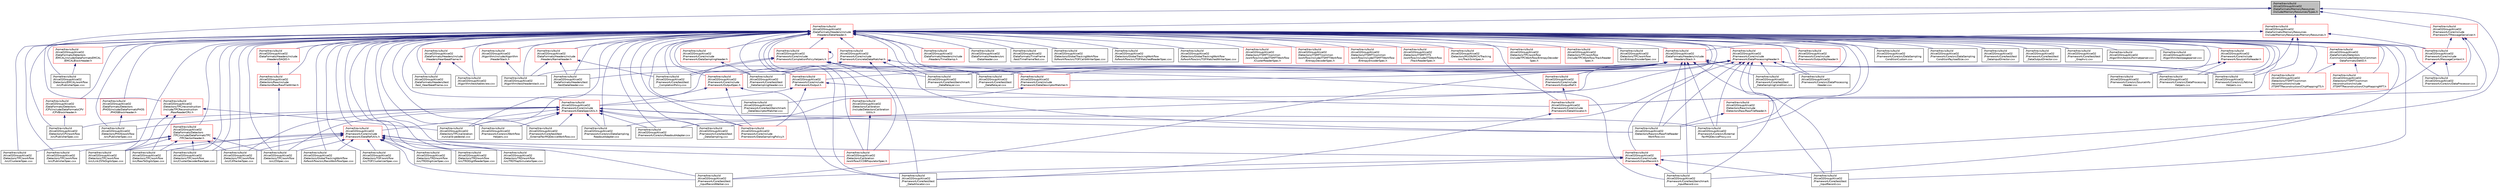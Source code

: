 digraph "/home/travis/build/AliceO2Group/AliceO2/DataFormats/MemoryResources/include/MemoryResources/Types.h"
{
 // INTERACTIVE_SVG=YES
  bgcolor="transparent";
  edge [fontname="Helvetica",fontsize="10",labelfontname="Helvetica",labelfontsize="10"];
  node [fontname="Helvetica",fontsize="10",shape=record];
  Node1 [label="/home/travis/build\l/AliceO2Group/AliceO2\l/DataFormats/MemoryResources\l/include/MemoryResources/Types.h",height=0.2,width=0.4,color="black", fillcolor="grey75", style="filled", fontcolor="black"];
  Node1 -> Node2 [dir="back",color="midnightblue",fontsize="10",style="solid",fontname="Helvetica"];
  Node2 [label="/home/travis/build\l/AliceO2Group/AliceO2\l/DataFormats/Headers/include\l/Headers/DataHeader.h",height=0.2,width=0.4,color="red",URL="$dc/dcd/DataHeader_8h.html"];
  Node2 -> Node3 [dir="back",color="midnightblue",fontsize="10",style="solid",fontname="Helvetica"];
  Node3 [label="/home/travis/build\l/AliceO2Group/AliceO2\l/Algorithm/include/Algorithm\l/HeaderStack.h",height=0.2,width=0.4,color="red",URL="$d5/d11/HeaderStack_8h.html",tooltip="Utilities for the O2 header stack. "];
  Node3 -> Node6 [dir="back",color="midnightblue",fontsize="10",style="solid",fontname="Helvetica"];
  Node6 [label="/home/travis/build\l/AliceO2Group/AliceO2\l/Algorithm/test/headerstack.cxx",height=0.2,width=0.4,color="black",URL="$d7/d68/headerstack_8cxx.html",tooltip="Unit test for O2 header stack utilities. "];
  Node2 -> Node6 [dir="back",color="midnightblue",fontsize="10",style="solid",fontname="Helvetica"];
  Node2 -> Node5 [dir="back",color="midnightblue",fontsize="10",style="solid",fontname="Helvetica"];
  Node5 [label="/home/travis/build\l/AliceO2Group/AliceO2\l/Algorithm/test/o2formatparser.cxx",height=0.2,width=0.4,color="black",URL="$da/d97/o2formatparser_8cxx.html",tooltip="Unit test for O2 format parser. "];
  Node2 -> Node8 [dir="back",color="midnightblue",fontsize="10",style="solid",fontname="Helvetica"];
  Node8 [label="/home/travis/build\l/AliceO2Group/AliceO2\l/Algorithm/test/pageparser.cxx",height=0.2,width=0.4,color="black",URL="$dc/d0a/pageparser_8cxx.html"];
  Node2 -> Node9 [dir="back",color="midnightblue",fontsize="10",style="solid",fontname="Helvetica"];
  Node9 [label="/home/travis/build\l/AliceO2Group/AliceO2\l/Algorithm/test/tableview.cxx",height=0.2,width=0.4,color="black",URL="$d4/d51/tableview_8cxx.html"];
  Node2 -> Node10 [dir="back",color="midnightblue",fontsize="10",style="solid",fontname="Helvetica"];
  Node10 [label="/home/travis/build\l/AliceO2Group/AliceO2\l/DataFormats/Detectors\l/Common/include/DetectorsCommon\lDataFormats/DetID.h",height=0.2,width=0.4,color="red",URL="$d6/d31/DetID_8h.html"];
  Node10 -> Node352 [dir="back",color="midnightblue",fontsize="10",style="solid",fontname="Helvetica"];
  Node352 [label="/home/travis/build\l/AliceO2Group/AliceO2\l/Detectors/ITSMFT/common\l/reconstruction/include\l/ITSMFTReconstruction/ChipMappingITS.h",height=0.2,width=0.4,color="red",URL="$d3/d57/ChipMappingITS_8h.html"];
  Node10 -> Node366 [dir="back",color="midnightblue",fontsize="10",style="solid",fontname="Helvetica"];
  Node366 [label="/home/travis/build\l/AliceO2Group/AliceO2\l/Detectors/ITSMFT/common\l/reconstruction/include\l/ITSMFTReconstruction/ChipMappingMFT.h",height=0.2,width=0.4,color="red",URL="$d0/d6b/ChipMappingMFT_8h.html"];
  Node2 -> Node384 [dir="back",color="midnightblue",fontsize="10",style="solid",fontname="Helvetica"];
  Node384 [label="/home/travis/build\l/AliceO2Group/AliceO2\l/DataFormats/Detectors\l/CPV/include/DataFormatsCPV\l/CPVBlockHeader.h",height=0.2,width=0.4,color="red",URL="$d5/d58/CPVBlockHeader_8h.html"];
  Node384 -> Node388 [dir="back",color="midnightblue",fontsize="10",style="solid",fontname="Helvetica"];
  Node388 [label="/home/travis/build\l/AliceO2Group/AliceO2\l/Detectors/CPV/workflow\l/src/PublisherSpec.cxx",height=0.2,width=0.4,color="black",URL="$df/d2e/CPV_2workflow_2src_2PublisherSpec_8cxx.html"];
  Node2 -> Node390 [dir="back",color="midnightblue",fontsize="10",style="solid",fontname="Helvetica"];
  Node390 [label="/home/travis/build\l/AliceO2Group/AliceO2\l/DataFormats/Detectors\l/EMCAL/include/DataFormatsEMCAL\l/EMCALBlockHeader.h",height=0.2,width=0.4,color="red",URL="$da/d0f/EMCALBlockHeader_8h.html"];
  Node390 -> Node395 [dir="back",color="midnightblue",fontsize="10",style="solid",fontname="Helvetica"];
  Node395 [label="/home/travis/build\l/AliceO2Group/AliceO2\l/Detectors/EMCAL/workflow\l/src/PublisherSpec.cxx",height=0.2,width=0.4,color="black",URL="$d4/d71/EMCAL_2workflow_2src_2PublisherSpec_8cxx.html"];
  Node2 -> Node398 [dir="back",color="midnightblue",fontsize="10",style="solid",fontname="Helvetica"];
  Node398 [label="/home/travis/build\l/AliceO2Group/AliceO2\l/DataFormats/Detectors\l/PHOS/include/DataFormatsPHOS\l/PHOSBlockHeader.h",height=0.2,width=0.4,color="red",URL="$d6/df6/PHOSBlockHeader_8h.html"];
  Node398 -> Node403 [dir="back",color="midnightblue",fontsize="10",style="solid",fontname="Helvetica"];
  Node403 [label="/home/travis/build\l/AliceO2Group/AliceO2\l/Detectors/PHOS/workflow\l/src/PublisherSpec.cxx",height=0.2,width=0.4,color="black",URL="$d1/d8d/PHOS_2workflow_2src_2PublisherSpec_8cxx.html"];
  Node2 -> Node405 [dir="back",color="midnightblue",fontsize="10",style="solid",fontname="Helvetica"];
  Node405 [label="/home/travis/build\l/AliceO2Group/AliceO2\l/DataFormats/Detectors\l/TPC/include/DataFormatsTPC\l/TPCSectorHeader.h",height=0.2,width=0.4,color="red",URL="$d3/d09/TPCSectorHeader_8h.html"];
  Node405 -> Node138 [dir="back",color="midnightblue",fontsize="10",style="solid",fontname="Helvetica"];
  Node138 [label="/home/travis/build\l/AliceO2Group/AliceO2\l/Detectors/TPC/workflow\l/src/CATrackerSpec.cxx",height=0.2,width=0.4,color="black",URL="$da/d78/CATrackerSpec_8cxx.html",tooltip="Processor spec for running TPC CA tracking. "];
  Node405 -> Node412 [dir="back",color="midnightblue",fontsize="10",style="solid",fontname="Helvetica"];
  Node412 [label="/home/travis/build\l/AliceO2Group/AliceO2\l/Detectors/TPC/workflow\l/src/ClusterDecoderRawSpec.cxx",height=0.2,width=0.4,color="black",URL="$d9/d7b/ClusterDecoderRawSpec_8cxx.html",tooltip="Processor spec for decoder of TPC raw cluster data. "];
  Node405 -> Node413 [dir="back",color="midnightblue",fontsize="10",style="solid",fontname="Helvetica"];
  Node413 [label="/home/travis/build\l/AliceO2Group/AliceO2\l/Detectors/TPC/workflow\l/src/ClustererSpec.cxx",height=0.2,width=0.4,color="black",URL="$d5/d17/TPC_2workflow_2src_2ClustererSpec_8cxx.html"];
  Node405 -> Node414 [dir="back",color="midnightblue",fontsize="10",style="solid",fontname="Helvetica"];
  Node414 [label="/home/travis/build\l/AliceO2Group/AliceO2\l/Detectors/TPC/workflow\l/src/LinkZSToDigitsSpec.cxx",height=0.2,width=0.4,color="black",URL="$dc/df5/LinkZSToDigitsSpec_8cxx.html"];
  Node405 -> Node415 [dir="back",color="midnightblue",fontsize="10",style="solid",fontname="Helvetica"];
  Node415 [label="/home/travis/build\l/AliceO2Group/AliceO2\l/Detectors/TPC/workflow\l/src/PublisherSpec.cxx",height=0.2,width=0.4,color="black",URL="$d4/dac/TPC_2workflow_2src_2PublisherSpec_8cxx.html"];
  Node405 -> Node416 [dir="back",color="midnightblue",fontsize="10",style="solid",fontname="Helvetica"];
  Node416 [label="/home/travis/build\l/AliceO2Group/AliceO2\l/Detectors/TPC/workflow\l/src/RawToDigitsSpec.cxx",height=0.2,width=0.4,color="black",URL="$d5/d78/RawToDigitsSpec_8cxx.html"];
  Node405 -> Node139 [dir="back",color="midnightblue",fontsize="10",style="solid",fontname="Helvetica"];
  Node139 [label="/home/travis/build\l/AliceO2Group/AliceO2\l/Detectors/TPC/workflow\l/src/ZSSpec.cxx",height=0.2,width=0.4,color="black",URL="$d2/dbc/ZSSpec_8cxx.html"];
  Node2 -> Node418 [dir="back",color="midnightblue",fontsize="10",style="solid",fontname="Helvetica"];
  Node418 [label="/home/travis/build\l/AliceO2Group/AliceO2\l/DataFormats/Headers/include\l/Headers/DAQID.h",height=0.2,width=0.4,color="red",URL="$d7/d34/DAQID_8h.html"];
  Node418 -> Node421 [dir="back",color="midnightblue",fontsize="10",style="solid",fontname="Helvetica"];
  Node421 [label="/home/travis/build\l/AliceO2Group/AliceO2\l/Detectors/Raw/include\l/DetectorsRaw/RawFileWriter.h",height=0.2,width=0.4,color="red",URL="$da/d08/RawFileWriter_8h.html",tooltip="Utility class to write detectors data to (multiple) raw data file(s) respecting CRU format..."];
  Node421 -> Node139 [dir="back",color="midnightblue",fontsize="10",style="solid",fontname="Helvetica"];
  Node2 -> Node507 [dir="back",color="midnightblue",fontsize="10",style="solid",fontname="Helvetica"];
  Node507 [label="/home/travis/build\l/AliceO2Group/AliceO2\l/DataFormats/Headers/include\l/Headers/HeartbeatFrame.h",height=0.2,width=0.4,color="red",URL="$d2/d09/HeartbeatFrame_8h.html"];
  Node507 -> Node9 [dir="back",color="midnightblue",fontsize="10",style="solid",fontname="Helvetica"];
  Node507 -> Node509 [dir="back",color="midnightblue",fontsize="10",style="solid",fontname="Helvetica"];
  Node509 [label="/home/travis/build\l/AliceO2Group/AliceO2\l/DataFormats/Headers/test\l/test_HeartbeatFrame.cxx",height=0.2,width=0.4,color="black",URL="$df/d57/test__HeartbeatFrame_8cxx.html"];
  Node2 -> Node530 [dir="back",color="midnightblue",fontsize="10",style="solid",fontname="Helvetica"];
  Node530 [label="/home/travis/build\l/AliceO2Group/AliceO2\l/DataFormats/Headers/include\l/Headers/NameHeader.h",height=0.2,width=0.4,color="red",URL="$d6/d2e/NameHeader_8h.html"];
  Node530 -> Node6 [dir="back",color="midnightblue",fontsize="10",style="solid",fontname="Helvetica"];
  Node530 -> Node532 [dir="back",color="midnightblue",fontsize="10",style="solid",fontname="Helvetica"];
  Node532 [label="/home/travis/build\l/AliceO2Group/AliceO2\l/DataFormats/Headers/test\l/testDataHeader.cxx",height=0.2,width=0.4,color="black",URL="$da/d5c/testDataHeader_8cxx.html"];
  Node530 -> Node533 [dir="back",color="midnightblue",fontsize="10",style="solid",fontname="Helvetica"];
  Node533 [label="/home/travis/build\l/AliceO2Group/AliceO2\l/Framework/Core/test/test\l_CompletionPolicy.cxx",height=0.2,width=0.4,color="black",URL="$d3/dcf/test__CompletionPolicy_8cxx.html"];
  Node2 -> Node536 [dir="back",color="midnightblue",fontsize="10",style="solid",fontname="Helvetica"];
  Node536 [label="/home/travis/build\l/AliceO2Group/AliceO2\l/DataFormats/Headers/include\l/Headers/Stack.h",height=0.2,width=0.4,color="red",URL="$d4/d00/Headers_2include_2Headers_2Stack_8h.html"];
  Node536 -> Node6 [dir="back",color="midnightblue",fontsize="10",style="solid",fontname="Helvetica"];
  Node536 -> Node532 [dir="back",color="midnightblue",fontsize="10",style="solid",fontname="Helvetica"];
  Node536 -> Node466 [dir="back",color="midnightblue",fontsize="10",style="solid",fontname="Helvetica"];
  Node466 [label="/home/travis/build\l/AliceO2Group/AliceO2\l/Detectors/Raw/src/RawFileReader\lWorkflow.cxx",height=0.2,width=0.4,color="black",URL="$d3/d87/RawFileReaderWorkflow_8cxx.html"];
  Node536 -> Node537 [dir="back",color="midnightblue",fontsize="10",style="solid",fontname="Helvetica"];
  Node537 [label="/home/travis/build\l/AliceO2Group/AliceO2\l/Framework/Core/include\l/Framework/DataDescriptorMatcher.h",height=0.2,width=0.4,color="red",URL="$d3/da3/DataDescriptorMatcher_8h.html"];
  Node537 -> Node955 [dir="back",color="midnightblue",fontsize="10",style="solid",fontname="Helvetica"];
  Node955 [label="/home/travis/build\l/AliceO2Group/AliceO2\l/Framework/Core/test/benchmark\l_DataDescriptorMatcher.cxx",height=0.2,width=0.4,color="black",URL="$d5/de4/benchmark__DataDescriptorMatcher_8cxx.html"];
  Node536 -> Node956 [dir="back",color="midnightblue",fontsize="10",style="solid",fontname="Helvetica"];
  Node956 [label="/home/travis/build\l/AliceO2Group/AliceO2\l/Framework/Core/include\l/Framework/Output.h",height=0.2,width=0.4,color="red",URL="$d3/ddf/Output_8h.html"];
  Node956 -> Node957 [dir="back",color="midnightblue",fontsize="10",style="solid",fontname="Helvetica"];
  Node957 [label="/home/travis/build\l/AliceO2Group/AliceO2\l/Framework/Core/include\l/Framework/DataAllocator.h",height=0.2,width=0.4,color="red",URL="$d1/d28/DataAllocator_8h.html"];
  Node957 -> Node765 [dir="back",color="midnightblue",fontsize="10",style="solid",fontname="Helvetica"];
  Node765 [label="/home/travis/build\l/AliceO2Group/AliceO2\l/Framework/Core/test/test\l_DataAllocator.cxx",height=0.2,width=0.4,color="black",URL="$d2/da2/test__DataAllocator_8cxx.html"];
  Node956 -> Node917 [dir="back",color="midnightblue",fontsize="10",style="solid",fontname="Helvetica"];
  Node917 [label="/home/travis/build\l/AliceO2Group/AliceO2\l/Framework/Core/include\l/Framework/DataSamplingPolicy.h",height=0.2,width=0.4,color="red",URL="$d2/d1b/DataSamplingPolicy_8h.html",tooltip="A declaration of O2 Data Sampling Policy. "];
  Node956 -> Node919 [dir="back",color="midnightblue",fontsize="10",style="solid",fontname="Helvetica"];
  Node919 [label="/home/travis/build\l/AliceO2Group/AliceO2\l/Framework/Core/include\l/Framework/DataSpecUtils.h",height=0.2,width=0.4,color="red",URL="$d6/d68/DataSpecUtils_8h.html"];
  Node919 -> Node388 [dir="back",color="midnightblue",fontsize="10",style="solid",fontname="Helvetica"];
  Node919 -> Node403 [dir="back",color="midnightblue",fontsize="10",style="solid",fontname="Helvetica"];
  Node919 -> Node466 [dir="back",color="midnightblue",fontsize="10",style="solid",fontname="Helvetica"];
  Node919 -> Node681 [dir="back",color="midnightblue",fontsize="10",style="solid",fontname="Helvetica"];
  Node681 [label="/home/travis/build\l/AliceO2Group/AliceO2\l/Detectors/TPC/calibration\l/run/calib-pedestal.cxx",height=0.2,width=0.4,color="black",URL="$dd/d58/calib-pedestal_8cxx.html"];
  Node919 -> Node138 [dir="back",color="midnightblue",fontsize="10",style="solid",fontname="Helvetica"];
  Node919 -> Node139 [dir="back",color="midnightblue",fontsize="10",style="solid",fontname="Helvetica"];
  Node919 -> Node920 [dir="back",color="midnightblue",fontsize="10",style="solid",fontname="Helvetica"];
  Node920 [label="/home/travis/build\l/AliceO2Group/AliceO2\l/Framework/Core/include\l/Framework/DataRefUtils.h",height=0.2,width=0.4,color="red",URL="$d5/db8/DataRefUtils_8h.html"];
  Node920 -> Node743 [dir="back",color="midnightblue",fontsize="10",style="solid",fontname="Helvetica"];
  Node743 [label="/home/travis/build\l/AliceO2Group/AliceO2\l/Detectors/Calibration\l/workflow/CCDBPopulatorSpec.h",height=0.2,width=0.4,color="red",URL="$df/df4/CCDBPopulatorSpec_8h.html"];
  Node920 -> Node64 [dir="back",color="midnightblue",fontsize="10",style="solid",fontname="Helvetica"];
  Node64 [label="/home/travis/build\l/AliceO2Group/AliceO2\l/Detectors/GlobalTrackingWorkflow\l/tofworkflow/src/RecoWorkflowSpec.cxx",height=0.2,width=0.4,color="black",URL="$d8/d84/RecoWorkflowSpec_8cxx.html"];
  Node920 -> Node110 [dir="back",color="midnightblue",fontsize="10",style="solid",fontname="Helvetica"];
  Node110 [label="/home/travis/build\l/AliceO2Group/AliceO2\l/Detectors/TOF/workflow\l/src/TOFClusterizerSpec.cxx",height=0.2,width=0.4,color="black",URL="$da/df1/TOFClusterizerSpec_8cxx.html"];
  Node920 -> Node138 [dir="back",color="midnightblue",fontsize="10",style="solid",fontname="Helvetica"];
  Node920 -> Node412 [dir="back",color="midnightblue",fontsize="10",style="solid",fontname="Helvetica"];
  Node920 -> Node414 [dir="back",color="midnightblue",fontsize="10",style="solid",fontname="Helvetica"];
  Node920 -> Node416 [dir="back",color="midnightblue",fontsize="10",style="solid",fontname="Helvetica"];
  Node920 -> Node139 [dir="back",color="midnightblue",fontsize="10",style="solid",fontname="Helvetica"];
  Node920 -> Node161 [dir="back",color="midnightblue",fontsize="10",style="solid",fontname="Helvetica"];
  Node161 [label="/home/travis/build\l/AliceO2Group/AliceO2\l/Detectors/TRD/workflow\l/src/TRDDigitizerSpec.cxx",height=0.2,width=0.4,color="black",URL="$d6/df2/TRDDigitizerSpec_8cxx.html"];
  Node920 -> Node229 [dir="back",color="midnightblue",fontsize="10",style="solid",fontname="Helvetica"];
  Node229 [label="/home/travis/build\l/AliceO2Group/AliceO2\l/Detectors/TRD/workflow\l/src/TRDDigitReaderSpec.cxx",height=0.2,width=0.4,color="black",URL="$d7/da6/TRDDigitReaderSpec_8cxx.html"];
  Node920 -> Node228 [dir="back",color="midnightblue",fontsize="10",style="solid",fontname="Helvetica"];
  Node228 [label="/home/travis/build\l/AliceO2Group/AliceO2\l/Detectors/TRD/workflow\l/src/TRDTrapSimulatorSpec.cxx",height=0.2,width=0.4,color="black",URL="$dd/de7/TRDTrapSimulatorSpec_8cxx.html"];
  Node920 -> Node922 [dir="back",color="midnightblue",fontsize="10",style="solid",fontname="Helvetica"];
  Node922 [label="/home/travis/build\l/AliceO2Group/AliceO2\l/Framework/Core/include\l/Framework/InputRecord.h",height=0.2,width=0.4,color="red",URL="$d6/d5c/InputRecord_8h.html"];
  Node922 -> Node559 [dir="back",color="midnightblue",fontsize="10",style="solid",fontname="Helvetica"];
  Node559 [label="/home/travis/build\l/AliceO2Group/AliceO2\l/Framework/Core/test/benchmark\l_InputRecord.cxx",height=0.2,width=0.4,color="black",URL="$df/d93/benchmark__InputRecord_8cxx.html"];
  Node922 -> Node765 [dir="back",color="midnightblue",fontsize="10",style="solid",fontname="Helvetica"];
  Node922 -> Node939 [dir="back",color="midnightblue",fontsize="10",style="solid",fontname="Helvetica"];
  Node939 [label="/home/travis/build\l/AliceO2Group/AliceO2\l/Framework/Core/test/test\l_InputRecord.cxx",height=0.2,width=0.4,color="black",URL="$df/dc1/test__InputRecord_8cxx.html"];
  Node922 -> Node867 [dir="back",color="midnightblue",fontsize="10",style="solid",fontname="Helvetica"];
  Node867 [label="/home/travis/build\l/AliceO2Group/AliceO2\l/Framework/Core/test/test\l_InputRecordWalker.cxx",height=0.2,width=0.4,color="black",URL="$dc/d05/test__InputRecordWalker_8cxx.html"];
  Node920 -> Node867 [dir="back",color="midnightblue",fontsize="10",style="solid",fontname="Helvetica"];
  Node919 -> Node917 [dir="back",color="midnightblue",fontsize="10",style="solid",fontname="Helvetica"];
  Node919 -> Node730 [dir="back",color="midnightblue",fontsize="10",style="solid",fontname="Helvetica"];
  Node730 [label="/home/travis/build\l/AliceO2Group/AliceO2\l/Framework/Core/src/DataSampling\lReadoutAdapter.cxx",height=0.2,width=0.4,color="black",URL="$dc/da2/DataSamplingReadoutAdapter_8cxx.html"];
  Node919 -> Node735 [dir="back",color="midnightblue",fontsize="10",style="solid",fontname="Helvetica"];
  Node735 [label="/home/travis/build\l/AliceO2Group/AliceO2\l/Framework/Core/src/External\lFairMQDeviceProxy.cxx",height=0.2,width=0.4,color="black",URL="$dc/df3/ExternalFairMQDeviceProxy_8cxx.html"];
  Node919 -> Node733 [dir="back",color="midnightblue",fontsize="10",style="solid",fontname="Helvetica"];
  Node733 [label="/home/travis/build\l/AliceO2Group/AliceO2\l/Framework/Core/src/ReadoutAdapter.cxx",height=0.2,width=0.4,color="black",URL="$da/df2/ReadoutAdapter_8cxx.html"];
  Node919 -> Node547 [dir="back",color="midnightblue",fontsize="10",style="solid",fontname="Helvetica"];
  Node547 [label="/home/travis/build\l/AliceO2Group/AliceO2\l/Framework/Core/src/Workflow\lHelpers.cxx",height=0.2,width=0.4,color="black",URL="$dc/da7/WorkflowHelpers_8cxx.html"];
  Node919 -> Node731 [dir="back",color="midnightblue",fontsize="10",style="solid",fontname="Helvetica"];
  Node731 [label="/home/travis/build\l/AliceO2Group/AliceO2\l/Framework/Core/test/test\l_DataSampling.cxx",height=0.2,width=0.4,color="black",URL="$d1/de8/test__DataSampling_8cxx.html"];
  Node919 -> Node737 [dir="back",color="midnightblue",fontsize="10",style="solid",fontname="Helvetica"];
  Node737 [label="/home/travis/build\l/AliceO2Group/AliceO2\l/Framework/Core/test/test\l_ExternalFairMQDeviceWorkflow.cxx",height=0.2,width=0.4,color="black",URL="$d4/d00/test__ExternalFairMQDeviceWorkflow_8cxx.html"];
  Node536 -> Node960 [dir="back",color="midnightblue",fontsize="10",style="solid",fontname="Helvetica"];
  Node960 [label="/home/travis/build\l/AliceO2Group/AliceO2\l/Framework/Core/include\l/Framework/OutputRef.h",height=0.2,width=0.4,color="red",URL="$d6/d5a/OutputRef_8h.html"];
  Node960 -> Node957 [dir="back",color="midnightblue",fontsize="10",style="solid",fontname="Helvetica"];
  Node536 -> Node965 [dir="back",color="midnightblue",fontsize="10",style="solid",fontname="Helvetica"];
  Node965 [label="/home/travis/build\l/AliceO2Group/AliceO2\l/Framework/Core/src/DataProcessing\lHelpers.cxx",height=0.2,width=0.4,color="black",URL="$da/d65/DataProcessingHelpers_8cxx.html"];
  Node536 -> Node735 [dir="back",color="midnightblue",fontsize="10",style="solid",fontname="Helvetica"];
  Node536 -> Node952 [dir="back",color="midnightblue",fontsize="10",style="solid",fontname="Helvetica"];
  Node952 [label="/home/travis/build\l/AliceO2Group/AliceO2\l/Framework/Core/src/Lifetime\lHelpers.cxx",height=0.2,width=0.4,color="black",URL="$d4/d7a/LifetimeHelpers_8cxx.html"];
  Node536 -> Node558 [dir="back",color="midnightblue",fontsize="10",style="solid",fontname="Helvetica"];
  Node558 [label="/home/travis/build\l/AliceO2Group/AliceO2\l/Framework/Core/test/benchmark\l_DataRelayer.cxx",height=0.2,width=0.4,color="black",URL="$d8/dd6/benchmark__DataRelayer_8cxx.html"];
  Node536 -> Node559 [dir="back",color="midnightblue",fontsize="10",style="solid",fontname="Helvetica"];
  Node536 -> Node533 [dir="back",color="midnightblue",fontsize="10",style="solid",fontname="Helvetica"];
  Node536 -> Node560 [dir="back",color="midnightblue",fontsize="10",style="solid",fontname="Helvetica"];
  Node560 [label="/home/travis/build\l/AliceO2Group/AliceO2\l/Framework/Core/test/test\l_DataRelayer.cxx",height=0.2,width=0.4,color="black",URL="$dc/d6d/test__DataRelayer_8cxx.html"];
  Node536 -> Node966 [dir="back",color="midnightblue",fontsize="10",style="solid",fontname="Helvetica"];
  Node966 [label="/home/travis/build\l/AliceO2Group/AliceO2\l/Framework/Core/test/test\l_DataSamplingCondition.cxx",height=0.2,width=0.4,color="black",URL="$dd/d70/test__DataSamplingCondition_8cxx.html"];
  Node536 -> Node967 [dir="back",color="midnightblue",fontsize="10",style="solid",fontname="Helvetica"];
  Node967 [label="/home/travis/build\l/AliceO2Group/AliceO2\l/Framework/Core/test/test\l_DataSamplingHeader.cxx",height=0.2,width=0.4,color="black",URL="$de/df7/test__DataSamplingHeader_8cxx.html"];
  Node536 -> Node939 [dir="back",color="midnightblue",fontsize="10",style="solid",fontname="Helvetica"];
  Node536 -> Node867 [dir="back",color="midnightblue",fontsize="10",style="solid",fontname="Helvetica"];
  Node2 -> Node986 [dir="back",color="midnightblue",fontsize="10",style="solid",fontname="Helvetica"];
  Node986 [label="/home/travis/build\l/AliceO2Group/AliceO2\l/DataFormats/Headers/include\l/Headers/TimeStamp.h",height=0.2,width=0.4,color="red",URL="$d6/d90/Headers_2include_2Headers_2TimeStamp_8h.html"];
  Node2 -> Node995 [dir="back",color="midnightblue",fontsize="10",style="solid",fontname="Helvetica"];
  Node995 [label="/home/travis/build\l/AliceO2Group/AliceO2\l/DataFormats/Headers/src\l/DataHeader.cxx",height=0.2,width=0.4,color="black",URL="$d8/dc0/DataHeader_8cxx.html"];
  Node2 -> Node509 [dir="back",color="midnightblue",fontsize="10",style="solid",fontname="Helvetica"];
  Node2 -> Node532 [dir="back",color="midnightblue",fontsize="10",style="solid",fontname="Helvetica"];
  Node2 -> Node991 [dir="back",color="midnightblue",fontsize="10",style="solid",fontname="Helvetica"];
  Node991 [label="/home/travis/build\l/AliceO2Group/AliceO2\l/DataFormats/TimeFrame\l/test/TimeFrameTest.cxx",height=0.2,width=0.4,color="black",URL="$df/d0a/TimeFrameTest_8cxx.html"];
  Node2 -> Node996 [dir="back",color="midnightblue",fontsize="10",style="solid",fontname="Helvetica"];
  Node996 [label="/home/travis/build\l/AliceO2Group/AliceO2\l/Detectors/Calibration\l/include/DetectorsCalibration\l/Utils.h",height=0.2,width=0.4,color="red",URL="$d3/de0/Detectors_2Calibration_2include_2DetectorsCalibration_2Utils_8h.html"];
  Node996 -> Node743 [dir="back",color="midnightblue",fontsize="10",style="solid",fontname="Helvetica"];
  Node2 -> Node743 [dir="back",color="midnightblue",fontsize="10",style="solid",fontname="Helvetica"];
  Node2 -> Node388 [dir="back",color="midnightblue",fontsize="10",style="solid",fontname="Helvetica"];
  Node2 -> Node395 [dir="back",color="midnightblue",fontsize="10",style="solid",fontname="Helvetica"];
  Node2 -> Node64 [dir="back",color="midnightblue",fontsize="10",style="solid",fontname="Helvetica"];
  Node2 -> Node104 [dir="back",color="midnightblue",fontsize="10",style="solid",fontname="Helvetica"];
  Node104 [label="/home/travis/build\l/AliceO2Group/AliceO2\l/Detectors/GlobalTrackingWorkflow\l/tofworkflow/src/TOFCalibWriterSpec.cxx",height=0.2,width=0.4,color="black",URL="$dc/d9f/TOFCalibWriterSpec_8cxx.html"];
  Node2 -> Node150 [dir="back",color="midnightblue",fontsize="10",style="solid",fontname="Helvetica"];
  Node150 [label="/home/travis/build\l/AliceO2Group/AliceO2\l/Detectors/GlobalTrackingWorkflow\l/tofworkflow/src/TOFMatchedReaderSpec.cxx",height=0.2,width=0.4,color="black",URL="$df/d18/TOFMatchedReaderSpec_8cxx.html"];
  Node2 -> Node105 [dir="back",color="midnightblue",fontsize="10",style="solid",fontname="Helvetica"];
  Node105 [label="/home/travis/build\l/AliceO2Group/AliceO2\l/Detectors/GlobalTrackingWorkflow\l/tofworkflow/src/TOFMatchedWriterSpec.cxx",height=0.2,width=0.4,color="black",URL="$d1/dd9/TOFMatchedWriterSpec_8cxx.html"];
  Node2 -> Node352 [dir="back",color="midnightblue",fontsize="10",style="solid",fontname="Helvetica"];
  Node2 -> Node366 [dir="back",color="midnightblue",fontsize="10",style="solid",fontname="Helvetica"];
  Node2 -> Node66 [dir="back",color="midnightblue",fontsize="10",style="solid",fontname="Helvetica"];
  Node66 [label="/home/travis/build\l/AliceO2Group/AliceO2\l/Detectors/ITSMFT/common\l/workflow/include/ITSMFTWorkflow\l/ClusterReaderSpec.h",height=0.2,width=0.4,color="red",URL="$de/dea/ITSMFT_2common_2workflow_2include_2ITSMFTWorkflow_2ClusterReaderSpec_8h.html"];
  Node2 -> Node607 [dir="back",color="midnightblue",fontsize="10",style="solid",fontname="Helvetica"];
  Node607 [label="/home/travis/build\l/AliceO2Group/AliceO2\l/Detectors/ITSMFT/common\l/workflow/include/ITSMFTWorkflow\l/EntropyDecoderSpec.h",height=0.2,width=0.4,color="red",URL="$df/dc2/ITSMFT_2common_2workflow_2include_2ITSMFTWorkflow_2EntropyDecoderSpec_8h.html"];
  Node2 -> Node608 [dir="back",color="midnightblue",fontsize="10",style="solid",fontname="Helvetica"];
  Node608 [label="/home/travis/build\l/AliceO2Group/AliceO2\l/Detectors/ITSMFT/common\l/workflow/include/ITSMFTWorkflow\l/EntropyEncoderSpec.h",height=0.2,width=0.4,color="red",URL="$d3/d7a/ITSMFT_2common_2workflow_2include_2ITSMFTWorkflow_2EntropyEncoderSpec_8h.html"];
  Node2 -> Node122 [dir="back",color="midnightblue",fontsize="10",style="solid",fontname="Helvetica"];
  Node122 [label="/home/travis/build\l/AliceO2Group/AliceO2\l/Detectors/ITSMFT/ITS\l/workflow/include/ITSWorkflow\l/TrackReaderSpec.h",height=0.2,width=0.4,color="red",URL="$d2/d8c/ITSMFT_2ITS_2workflow_2include_2ITSWorkflow_2TrackReaderSpec_8h.html"];
  Node2 -> Node629 [dir="back",color="midnightblue",fontsize="10",style="solid",fontname="Helvetica"];
  Node629 [label="/home/travis/build\l/AliceO2Group/AliceO2\l/Detectors/MUON/MCH/Tracking\l/src/TrackSinkSpec.h",height=0.2,width=0.4,color="red",URL="$db/db1/TrackSinkSpec_8h.html",tooltip="Definition of a data processor to print the tracks. "];
  Node2 -> Node403 [dir="back",color="midnightblue",fontsize="10",style="solid",fontname="Helvetica"];
  Node2 -> Node497 [dir="back",color="midnightblue",fontsize="10",style="solid",fontname="Helvetica"];
  Node497 [label="/home/travis/build\l/AliceO2Group/AliceO2\l/Detectors/Raw/include\l/DetectorsRaw/RawFileReader.h",height=0.2,width=0.4,color="red",URL="$de/da2/Raw_2include_2DetectorsRaw_2RawFileReader_8h.html"];
  Node497 -> Node466 [dir="back",color="midnightblue",fontsize="10",style="solid",fontname="Helvetica"];
  Node2 -> Node421 [dir="back",color="midnightblue",fontsize="10",style="solid",fontname="Helvetica"];
  Node2 -> Node466 [dir="back",color="midnightblue",fontsize="10",style="solid",fontname="Helvetica"];
  Node2 -> Node110 [dir="back",color="midnightblue",fontsize="10",style="solid",fontname="Helvetica"];
  Node2 -> Node681 [dir="back",color="midnightblue",fontsize="10",style="solid",fontname="Helvetica"];
  Node2 -> Node685 [dir="back",color="midnightblue",fontsize="10",style="solid",fontname="Helvetica"];
  Node685 [label="/home/travis/build\l/AliceO2Group/AliceO2\l/Detectors/TPC/workflow\l/include/TPCWorkflow/EntropyDecoder\lSpec.h",height=0.2,width=0.4,color="red",URL="$d8/dee/TPC_2workflow_2include_2TPCWorkflow_2EntropyDecoderSpec_8h.html"];
  Node2 -> Node140 [dir="back",color="midnightblue",fontsize="10",style="solid",fontname="Helvetica"];
  Node140 [label="/home/travis/build\l/AliceO2Group/AliceO2\l/Detectors/TPC/workflow\l/include/TPCWorkflow/TrackReader\lSpec.h",height=0.2,width=0.4,color="red",URL="$d5/daf/TPC_2workflow_2include_2TPCWorkflow_2TrackReaderSpec_8h.html"];
  Node2 -> Node138 [dir="back",color="midnightblue",fontsize="10",style="solid",fontname="Helvetica"];
  Node2 -> Node412 [dir="back",color="midnightblue",fontsize="10",style="solid",fontname="Helvetica"];
  Node2 -> Node413 [dir="back",color="midnightblue",fontsize="10",style="solid",fontname="Helvetica"];
  Node2 -> Node381 [dir="back",color="midnightblue",fontsize="10",style="solid",fontname="Helvetica"];
  Node381 [label="/home/travis/build\l/AliceO2Group/AliceO2\l/Detectors/TPC/workflow\l/src/EntropyEncoderSpec.cxx",height=0.2,width=0.4,color="black",URL="$db/dd4/TPC_2workflow_2src_2EntropyEncoderSpec_8cxx.html"];
  Node2 -> Node414 [dir="back",color="midnightblue",fontsize="10",style="solid",fontname="Helvetica"];
  Node2 -> Node415 [dir="back",color="midnightblue",fontsize="10",style="solid",fontname="Helvetica"];
  Node2 -> Node416 [dir="back",color="midnightblue",fontsize="10",style="solid",fontname="Helvetica"];
  Node2 -> Node139 [dir="back",color="midnightblue",fontsize="10",style="solid",fontname="Helvetica"];
  Node2 -> Node161 [dir="back",color="midnightblue",fontsize="10",style="solid",fontname="Helvetica"];
  Node2 -> Node229 [dir="back",color="midnightblue",fontsize="10",style="solid",fontname="Helvetica"];
  Node2 -> Node228 [dir="back",color="midnightblue",fontsize="10",style="solid",fontname="Helvetica"];
  Node2 -> Node998 [dir="back",color="midnightblue",fontsize="10",style="solid",fontname="Helvetica"];
  Node998 [label="/home/travis/build\l/AliceO2Group/AliceO2\l/Framework/Core/include\l/Framework/CompletionPolicyHelpers.h",height=0.2,width=0.4,color="red",URL="$d4/de5/CompletionPolicyHelpers_8h.html"];
  Node998 -> Node743 [dir="back",color="midnightblue",fontsize="10",style="solid",fontname="Helvetica"];
  Node998 -> Node681 [dir="back",color="midnightblue",fontsize="10",style="solid",fontname="Helvetica"];
  Node998 -> Node998 [dir="back",color="midnightblue",fontsize="10",style="solid",fontname="Helvetica"];
  Node998 -> Node558 [dir="back",color="midnightblue",fontsize="10",style="solid",fontname="Helvetica"];
  Node998 -> Node559 [dir="back",color="midnightblue",fontsize="10",style="solid",fontname="Helvetica"];
  Node998 -> Node533 [dir="back",color="midnightblue",fontsize="10",style="solid",fontname="Helvetica"];
  Node998 -> Node560 [dir="back",color="midnightblue",fontsize="10",style="solid",fontname="Helvetica"];
  Node2 -> Node999 [dir="back",color="midnightblue",fontsize="10",style="solid",fontname="Helvetica"];
  Node999 [label="/home/travis/build\l/AliceO2Group/AliceO2\l/Framework/Core/include\l/Framework/ConcreteDataMatcher.h",height=0.2,width=0.4,color="red",URL="$d0/d1b/ConcreteDataMatcher_8h.html"];
  Node999 -> Node466 [dir="back",color="midnightblue",fontsize="10",style="solid",fontname="Helvetica"];
  Node999 -> Node537 [dir="back",color="midnightblue",fontsize="10",style="solid",fontname="Helvetica"];
  Node999 -> Node1000 [dir="back",color="midnightblue",fontsize="10",style="solid",fontname="Helvetica"];
  Node1000 [label="/home/travis/build\l/AliceO2Group/AliceO2\l/Framework/Core/include\l/Framework/OutputSpec.h",height=0.2,width=0.4,color="red",URL="$db/d2d/OutputSpec_8h.html"];
  Node1000 -> Node917 [dir="back",color="midnightblue",fontsize="10",style="solid",fontname="Helvetica"];
  Node1000 -> Node919 [dir="back",color="midnightblue",fontsize="10",style="solid",fontname="Helvetica"];
  Node1000 -> Node765 [dir="back",color="midnightblue",fontsize="10",style="solid",fontname="Helvetica"];
  Node999 -> Node765 [dir="back",color="midnightblue",fontsize="10",style="solid",fontname="Helvetica"];
  Node2 -> Node957 [dir="back",color="midnightblue",fontsize="10",style="solid",fontname="Helvetica"];
  Node2 -> Node537 [dir="back",color="midnightblue",fontsize="10",style="solid",fontname="Helvetica"];
  Node2 -> Node1003 [dir="back",color="midnightblue",fontsize="10",style="solid",fontname="Helvetica"];
  Node1003 [label="/home/travis/build\l/AliceO2Group/AliceO2\l/Framework/Core/include\l/Framework/DataProcessingHeader.h",height=0.2,width=0.4,color="red",URL="$d6/dc9/DataProcessingHeader_8h.html"];
  Node1003 -> Node466 [dir="back",color="midnightblue",fontsize="10",style="solid",fontname="Helvetica"];
  Node1003 -> Node537 [dir="back",color="midnightblue",fontsize="10",style="solid",fontname="Helvetica"];
  Node1003 -> Node1004 [dir="back",color="midnightblue",fontsize="10",style="solid",fontname="Helvetica"];
  Node1004 [label="/home/travis/build\l/AliceO2Group/AliceO2\l/Framework/Core/src/DataProcessing\lHeader.cxx",height=0.2,width=0.4,color="black",URL="$d8/d4b/DataProcessingHeader_8cxx.html"];
  Node1003 -> Node730 [dir="back",color="midnightblue",fontsize="10",style="solid",fontname="Helvetica"];
  Node1003 -> Node735 [dir="back",color="midnightblue",fontsize="10",style="solid",fontname="Helvetica"];
  Node1003 -> Node952 [dir="back",color="midnightblue",fontsize="10",style="solid",fontname="Helvetica"];
  Node1003 -> Node733 [dir="back",color="midnightblue",fontsize="10",style="solid",fontname="Helvetica"];
  Node1003 -> Node558 [dir="back",color="midnightblue",fontsize="10",style="solid",fontname="Helvetica"];
  Node1003 -> Node559 [dir="back",color="midnightblue",fontsize="10",style="solid",fontname="Helvetica"];
  Node1003 -> Node560 [dir="back",color="midnightblue",fontsize="10",style="solid",fontname="Helvetica"];
  Node1003 -> Node731 [dir="back",color="midnightblue",fontsize="10",style="solid",fontname="Helvetica"];
  Node1003 -> Node966 [dir="back",color="midnightblue",fontsize="10",style="solid",fontname="Helvetica"];
  Node1003 -> Node939 [dir="back",color="midnightblue",fontsize="10",style="solid",fontname="Helvetica"];
  Node2 -> Node920 [dir="back",color="midnightblue",fontsize="10",style="solid",fontname="Helvetica"];
  Node2 -> Node1007 [dir="back",color="midnightblue",fontsize="10",style="solid",fontname="Helvetica"];
  Node1007 [label="/home/travis/build\l/AliceO2Group/AliceO2\l/Framework/Core/include\l/Framework/DataSamplingHeader.h",height=0.2,width=0.4,color="red",URL="$d9/dc6/DataSamplingHeader_8h.html",tooltip="A declaration of O2 Data Sampling Header. "];
  Node1007 -> Node967 [dir="back",color="midnightblue",fontsize="10",style="solid",fontname="Helvetica"];
  Node2 -> Node917 [dir="back",color="midnightblue",fontsize="10",style="solid",fontname="Helvetica"];
  Node2 -> Node919 [dir="back",color="midnightblue",fontsize="10",style="solid",fontname="Helvetica"];
  Node2 -> Node922 [dir="back",color="midnightblue",fontsize="10",style="solid",fontname="Helvetica"];
  Node2 -> Node1009 [dir="back",color="midnightblue",fontsize="10",style="solid",fontname="Helvetica"];
  Node1009 [label="/home/travis/build\l/AliceO2Group/AliceO2\l/Framework/Core/include\l/Framework/MessageContext.h",height=0.2,width=0.4,color="red",URL="$dc/dc4/MessageContext_8h.html"];
  Node1009 -> Node957 [dir="back",color="midnightblue",fontsize="10",style="solid",fontname="Helvetica"];
  Node1009 -> Node1010 [dir="back",color="midnightblue",fontsize="10",style="solid",fontname="Helvetica"];
  Node1010 [label="/home/travis/build\l/AliceO2Group/AliceO2\l/Framework/Core/src/DataProcessor.cxx",height=0.2,width=0.4,color="black",URL="$dd/dd9/DataProcessor_8cxx.html"];
  Node2 -> Node956 [dir="back",color="midnightblue",fontsize="10",style="solid",fontname="Helvetica"];
  Node2 -> Node1013 [dir="back",color="midnightblue",fontsize="10",style="solid",fontname="Helvetica"];
  Node1013 [label="/home/travis/build\l/AliceO2Group/AliceO2\l/Framework/Core/include\l/Framework/OutputObjHeader.h",height=0.2,width=0.4,color="red",URL="$d4/d40/OutputObjHeader_8h.html"];
  Node2 -> Node960 [dir="back",color="midnightblue",fontsize="10",style="solid",fontname="Helvetica"];
  Node2 -> Node1000 [dir="back",color="midnightblue",fontsize="10",style="solid",fontname="Helvetica"];
  Node2 -> Node1014 [dir="back",color="midnightblue",fontsize="10",style="solid",fontname="Helvetica"];
  Node1014 [label="/home/travis/build\l/AliceO2Group/AliceO2\l/Framework/Core/include\l/Framework/SourceInfoHeader.h",height=0.2,width=0.4,color="red",URL="$db/d11/SourceInfoHeader_8h.html"];
  Node1014 -> Node965 [dir="back",color="midnightblue",fontsize="10",style="solid",fontname="Helvetica"];
  Node1014 -> Node1015 [dir="back",color="midnightblue",fontsize="10",style="solid",fontname="Helvetica"];
  Node1015 [label="/home/travis/build\l/AliceO2Group/AliceO2\l/Framework/Core/src/SourceInfo\lHeader.cxx",height=0.2,width=0.4,color="black",URL="$dc/d32/SourceInfoHeader_8cxx.html"];
  Node2 -> Node1004 [dir="back",color="midnightblue",fontsize="10",style="solid",fontname="Helvetica"];
  Node2 -> Node965 [dir="back",color="midnightblue",fontsize="10",style="solid",fontname="Helvetica"];
  Node2 -> Node1010 [dir="back",color="midnightblue",fontsize="10",style="solid",fontname="Helvetica"];
  Node2 -> Node1016 [dir="back",color="midnightblue",fontsize="10",style="solid",fontname="Helvetica"];
  Node1016 [label="/home/travis/build\l/AliceO2Group/AliceO2\l/Framework/Core/src/DataSampling\lConditionCustom.cxx",height=0.2,width=0.4,color="black",URL="$d0/d38/DataSamplingConditionCustom_8cxx.html",tooltip="Implementation of DataSamplingConditionCustom. "];
  Node2 -> Node1017 [dir="back",color="midnightblue",fontsize="10",style="solid",fontname="Helvetica"];
  Node1017 [label="/home/travis/build\l/AliceO2Group/AliceO2\l/Framework/Core/src/DataSampling\lConditionPayloadSize.cxx",height=0.2,width=0.4,color="black",URL="$d0/dab/DataSamplingConditionPayloadSize_8cxx.html",tooltip="Implementation of DataSamplingConditionPayloadSize. "];
  Node2 -> Node730 [dir="back",color="midnightblue",fontsize="10",style="solid",fontname="Helvetica"];
  Node2 -> Node735 [dir="back",color="midnightblue",fontsize="10",style="solid",fontname="Helvetica"];
  Node2 -> Node952 [dir="back",color="midnightblue",fontsize="10",style="solid",fontname="Helvetica"];
  Node2 -> Node733 [dir="back",color="midnightblue",fontsize="10",style="solid",fontname="Helvetica"];
  Node2 -> Node1015 [dir="back",color="midnightblue",fontsize="10",style="solid",fontname="Helvetica"];
  Node2 -> Node547 [dir="back",color="midnightblue",fontsize="10",style="solid",fontname="Helvetica"];
  Node2 -> Node955 [dir="back",color="midnightblue",fontsize="10",style="solid",fontname="Helvetica"];
  Node2 -> Node558 [dir="back",color="midnightblue",fontsize="10",style="solid",fontname="Helvetica"];
  Node2 -> Node559 [dir="back",color="midnightblue",fontsize="10",style="solid",fontname="Helvetica"];
  Node2 -> Node533 [dir="back",color="midnightblue",fontsize="10",style="solid",fontname="Helvetica"];
  Node2 -> Node765 [dir="back",color="midnightblue",fontsize="10",style="solid",fontname="Helvetica"];
  Node2 -> Node541 [dir="back",color="midnightblue",fontsize="10",style="solid",fontname="Helvetica"];
  Node541 [label="/home/travis/build\l/AliceO2Group/AliceO2\l/Framework/Core/test/test\l_DataInputDirector.cxx",height=0.2,width=0.4,color="black",URL="$df/d68/test__DataInputDirector_8cxx.html"];
  Node2 -> Node552 [dir="back",color="midnightblue",fontsize="10",style="solid",fontname="Helvetica"];
  Node552 [label="/home/travis/build\l/AliceO2Group/AliceO2\l/Framework/Core/test/test\l_DataOutputDirector.cxx",height=0.2,width=0.4,color="black",URL="$d8/de2/test__DataOutputDirector_8cxx.html"];
  Node2 -> Node560 [dir="back",color="midnightblue",fontsize="10",style="solid",fontname="Helvetica"];
  Node2 -> Node731 [dir="back",color="midnightblue",fontsize="10",style="solid",fontname="Helvetica"];
  Node2 -> Node966 [dir="back",color="midnightblue",fontsize="10",style="solid",fontname="Helvetica"];
  Node2 -> Node967 [dir="back",color="midnightblue",fontsize="10",style="solid",fontname="Helvetica"];
  Node2 -> Node737 [dir="back",color="midnightblue",fontsize="10",style="solid",fontname="Helvetica"];
  Node2 -> Node820 [dir="back",color="midnightblue",fontsize="10",style="solid",fontname="Helvetica"];
  Node820 [label="/home/travis/build\l/AliceO2Group/AliceO2\l/Framework/Core/test/test\l_Graphviz.cxx",height=0.2,width=0.4,color="black",URL="$d4/dc4/test__Graphviz_8cxx.html"];
  Node2 -> Node939 [dir="back",color="midnightblue",fontsize="10",style="solid",fontname="Helvetica"];
  Node2 -> Node867 [dir="back",color="midnightblue",fontsize="10",style="solid",fontname="Helvetica"];
  Node1 -> Node1022 [dir="back",color="midnightblue",fontsize="10",style="solid",fontname="Helvetica"];
  Node1022 [label="/home/travis/build\l/AliceO2Group/AliceO2\l/DataFormats/MemoryResources\l/include/MemoryResources/MemoryResources.h",height=0.2,width=0.4,color="red",URL="$dc/d03/MemoryResources_8h.html"];
  Node1022 -> Node536 [dir="back",color="midnightblue",fontsize="10",style="solid",fontname="Helvetica"];
  Node1022 -> Node1009 [dir="back",color="midnightblue",fontsize="10",style="solid",fontname="Helvetica"];
  Node1022 -> Node965 [dir="back",color="midnightblue",fontsize="10",style="solid",fontname="Helvetica"];
  Node1022 -> Node952 [dir="back",color="midnightblue",fontsize="10",style="solid",fontname="Helvetica"];
  Node1 -> Node1026 [dir="back",color="midnightblue",fontsize="10",style="solid",fontname="Helvetica"];
  Node1026 [label="/home/travis/build\l/AliceO2Group/AliceO2\l/Detectors/TPC/reconstruction\l/include/TPCReconstruction\l/RawReaderCRU.h",height=0.2,width=0.4,color="red",URL="$df/d86/RawReaderCRU_8h.html"];
  Node1026 -> Node681 [dir="back",color="midnightblue",fontsize="10",style="solid",fontname="Helvetica"];
  Node1026 -> Node414 [dir="back",color="midnightblue",fontsize="10",style="solid",fontname="Helvetica"];
  Node1026 -> Node416 [dir="back",color="midnightblue",fontsize="10",style="solid",fontname="Helvetica"];
  Node1 -> Node922 [dir="back",color="midnightblue",fontsize="10",style="solid",fontname="Helvetica"];
  Node1 -> Node1039 [dir="back",color="midnightblue",fontsize="10",style="solid",fontname="Helvetica"];
  Node1039 [label="/home/travis/build\l/AliceO2Group/AliceO2\l/Framework/Core/include\l/Framework/TMessageSerializer.h",height=0.2,width=0.4,color="red",URL="$d8/d3c/TMessageSerializer_8h.html"];
  Node1039 -> Node957 [dir="back",color="midnightblue",fontsize="10",style="solid",fontname="Helvetica"];
  Node1039 -> Node1009 [dir="back",color="midnightblue",fontsize="10",style="solid",fontname="Helvetica"];
  Node1039 -> Node1010 [dir="back",color="midnightblue",fontsize="10",style="solid",fontname="Helvetica"];
}
